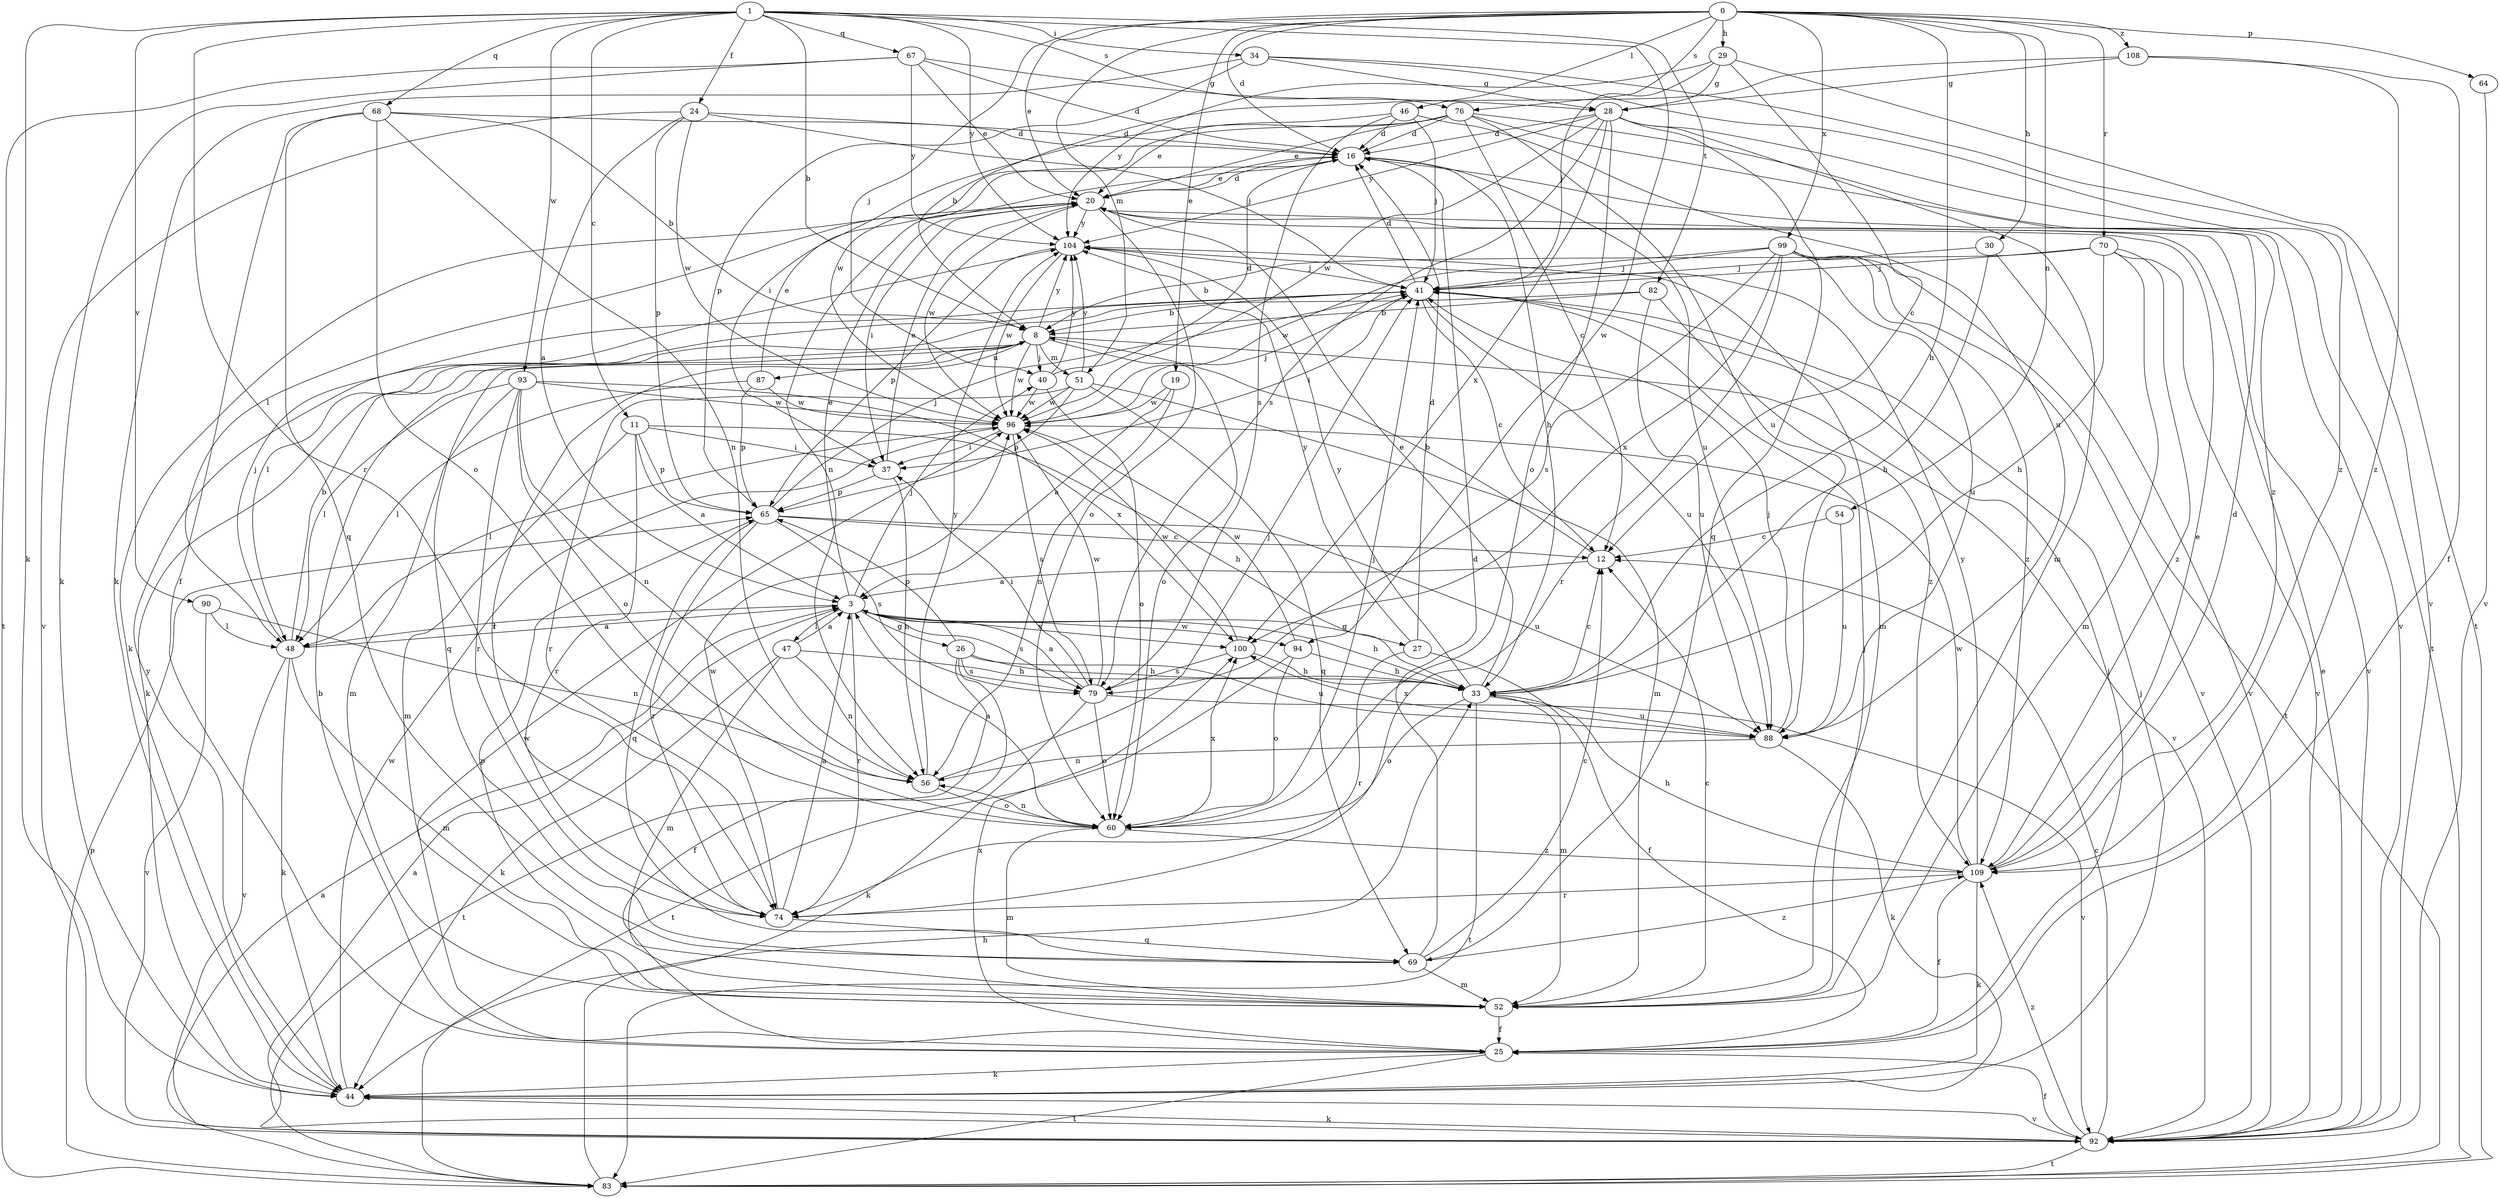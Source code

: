 strict digraph  {
0;
1;
3;
8;
11;
12;
16;
19;
20;
24;
25;
26;
27;
28;
29;
30;
33;
34;
37;
40;
41;
44;
46;
47;
48;
51;
52;
54;
56;
60;
64;
65;
67;
68;
69;
70;
74;
76;
79;
82;
83;
87;
88;
90;
92;
93;
94;
96;
99;
100;
104;
108;
109;
0 -> 16  [label=d];
0 -> 19  [label=e];
0 -> 20  [label=e];
0 -> 29  [label=h];
0 -> 30  [label=h];
0 -> 33  [label=h];
0 -> 40  [label=j];
0 -> 46  [label=l];
0 -> 51  [label=m];
0 -> 54  [label=n];
0 -> 64  [label=p];
0 -> 70  [label=r];
0 -> 76  [label=s];
0 -> 99  [label=x];
0 -> 108  [label=z];
1 -> 8  [label=b];
1 -> 11  [label=c];
1 -> 24  [label=f];
1 -> 34  [label=i];
1 -> 44  [label=k];
1 -> 67  [label=q];
1 -> 68  [label=q];
1 -> 74  [label=r];
1 -> 76  [label=s];
1 -> 82  [label=t];
1 -> 90  [label=v];
1 -> 93  [label=w];
1 -> 94  [label=w];
1 -> 104  [label=y];
3 -> 20  [label=e];
3 -> 26  [label=g];
3 -> 27  [label=g];
3 -> 33  [label=h];
3 -> 40  [label=j];
3 -> 47  [label=l];
3 -> 48  [label=l];
3 -> 74  [label=r];
3 -> 79  [label=s];
3 -> 94  [label=w];
3 -> 100  [label=x];
8 -> 40  [label=j];
8 -> 51  [label=m];
8 -> 60  [label=o];
8 -> 69  [label=q];
8 -> 74  [label=r];
8 -> 87  [label=u];
8 -> 92  [label=v];
8 -> 96  [label=w];
8 -> 104  [label=y];
11 -> 3  [label=a];
11 -> 33  [label=h];
11 -> 37  [label=i];
11 -> 52  [label=m];
11 -> 65  [label=p];
11 -> 74  [label=r];
12 -> 3  [label=a];
12 -> 8  [label=b];
16 -> 20  [label=e];
16 -> 33  [label=h];
16 -> 48  [label=l];
16 -> 56  [label=n];
16 -> 88  [label=u];
19 -> 3  [label=a];
19 -> 56  [label=n];
19 -> 96  [label=w];
20 -> 16  [label=d];
20 -> 37  [label=i];
20 -> 44  [label=k];
20 -> 60  [label=o];
20 -> 92  [label=v];
20 -> 96  [label=w];
20 -> 104  [label=y];
24 -> 3  [label=a];
24 -> 16  [label=d];
24 -> 41  [label=j];
24 -> 65  [label=p];
24 -> 92  [label=v];
24 -> 96  [label=w];
25 -> 8  [label=b];
25 -> 41  [label=j];
25 -> 44  [label=k];
25 -> 83  [label=t];
25 -> 96  [label=w];
25 -> 100  [label=x];
26 -> 25  [label=f];
26 -> 33  [label=h];
26 -> 65  [label=p];
26 -> 79  [label=s];
26 -> 83  [label=t];
26 -> 88  [label=u];
27 -> 16  [label=d];
27 -> 25  [label=f];
27 -> 74  [label=r];
27 -> 104  [label=y];
28 -> 16  [label=d];
28 -> 52  [label=m];
28 -> 60  [label=o];
28 -> 69  [label=q];
28 -> 79  [label=s];
28 -> 83  [label=t];
28 -> 96  [label=w];
28 -> 100  [label=x];
28 -> 104  [label=y];
29 -> 12  [label=c];
29 -> 28  [label=g];
29 -> 41  [label=j];
29 -> 83  [label=t];
29 -> 104  [label=y];
30 -> 33  [label=h];
30 -> 41  [label=j];
30 -> 92  [label=v];
33 -> 12  [label=c];
33 -> 20  [label=e];
33 -> 52  [label=m];
33 -> 60  [label=o];
33 -> 83  [label=t];
33 -> 88  [label=u];
33 -> 104  [label=y];
34 -> 28  [label=g];
34 -> 44  [label=k];
34 -> 65  [label=p];
34 -> 92  [label=v];
34 -> 109  [label=z];
37 -> 20  [label=e];
37 -> 56  [label=n];
37 -> 65  [label=p];
40 -> 16  [label=d];
40 -> 60  [label=o];
40 -> 96  [label=w];
40 -> 104  [label=y];
41 -> 8  [label=b];
41 -> 12  [label=c];
41 -> 16  [label=d];
41 -> 37  [label=i];
41 -> 48  [label=l];
41 -> 88  [label=u];
44 -> 41  [label=j];
44 -> 92  [label=v];
44 -> 96  [label=w];
44 -> 104  [label=y];
46 -> 16  [label=d];
46 -> 20  [label=e];
46 -> 41  [label=j];
46 -> 79  [label=s];
46 -> 88  [label=u];
47 -> 3  [label=a];
47 -> 33  [label=h];
47 -> 44  [label=k];
47 -> 52  [label=m];
47 -> 56  [label=n];
48 -> 3  [label=a];
48 -> 8  [label=b];
48 -> 41  [label=j];
48 -> 44  [label=k];
48 -> 52  [label=m];
48 -> 92  [label=v];
51 -> 52  [label=m];
51 -> 65  [label=p];
51 -> 69  [label=q];
51 -> 74  [label=r];
51 -> 96  [label=w];
51 -> 104  [label=y];
52 -> 12  [label=c];
52 -> 25  [label=f];
52 -> 41  [label=j];
52 -> 65  [label=p];
54 -> 12  [label=c];
54 -> 88  [label=u];
56 -> 41  [label=j];
56 -> 60  [label=o];
56 -> 104  [label=y];
60 -> 3  [label=a];
60 -> 41  [label=j];
60 -> 52  [label=m];
60 -> 56  [label=n];
60 -> 100  [label=x];
60 -> 109  [label=z];
64 -> 92  [label=v];
65 -> 12  [label=c];
65 -> 41  [label=j];
65 -> 69  [label=q];
65 -> 74  [label=r];
65 -> 79  [label=s];
65 -> 88  [label=u];
67 -> 16  [label=d];
67 -> 20  [label=e];
67 -> 28  [label=g];
67 -> 44  [label=k];
67 -> 83  [label=t];
67 -> 104  [label=y];
68 -> 8  [label=b];
68 -> 16  [label=d];
68 -> 25  [label=f];
68 -> 56  [label=n];
68 -> 60  [label=o];
68 -> 69  [label=q];
69 -> 12  [label=c];
69 -> 16  [label=d];
69 -> 52  [label=m];
69 -> 109  [label=z];
70 -> 8  [label=b];
70 -> 33  [label=h];
70 -> 41  [label=j];
70 -> 52  [label=m];
70 -> 92  [label=v];
70 -> 109  [label=z];
74 -> 3  [label=a];
74 -> 69  [label=q];
74 -> 96  [label=w];
76 -> 12  [label=c];
76 -> 16  [label=d];
76 -> 20  [label=e];
76 -> 37  [label=i];
76 -> 88  [label=u];
76 -> 92  [label=v];
76 -> 96  [label=w];
76 -> 109  [label=z];
79 -> 3  [label=a];
79 -> 37  [label=i];
79 -> 44  [label=k];
79 -> 60  [label=o];
79 -> 92  [label=v];
79 -> 96  [label=w];
82 -> 8  [label=b];
82 -> 44  [label=k];
82 -> 88  [label=u];
82 -> 109  [label=z];
83 -> 3  [label=a];
83 -> 33  [label=h];
83 -> 65  [label=p];
87 -> 20  [label=e];
87 -> 48  [label=l];
87 -> 65  [label=p];
87 -> 96  [label=w];
88 -> 41  [label=j];
88 -> 44  [label=k];
88 -> 56  [label=n];
88 -> 100  [label=x];
90 -> 48  [label=l];
90 -> 56  [label=n];
90 -> 92  [label=v];
92 -> 3  [label=a];
92 -> 12  [label=c];
92 -> 20  [label=e];
92 -> 25  [label=f];
92 -> 44  [label=k];
92 -> 83  [label=t];
92 -> 109  [label=z];
93 -> 48  [label=l];
93 -> 52  [label=m];
93 -> 56  [label=n];
93 -> 60  [label=o];
93 -> 74  [label=r];
93 -> 96  [label=w];
93 -> 100  [label=x];
94 -> 33  [label=h];
94 -> 60  [label=o];
94 -> 83  [label=t];
94 -> 96  [label=w];
96 -> 37  [label=i];
96 -> 41  [label=j];
96 -> 48  [label=l];
96 -> 79  [label=s];
99 -> 41  [label=j];
99 -> 74  [label=r];
99 -> 79  [label=s];
99 -> 83  [label=t];
99 -> 88  [label=u];
99 -> 92  [label=v];
99 -> 96  [label=w];
99 -> 100  [label=x];
99 -> 109  [label=z];
100 -> 33  [label=h];
100 -> 79  [label=s];
100 -> 96  [label=w];
104 -> 41  [label=j];
104 -> 52  [label=m];
104 -> 65  [label=p];
104 -> 96  [label=w];
108 -> 8  [label=b];
108 -> 25  [label=f];
108 -> 28  [label=g];
108 -> 109  [label=z];
109 -> 16  [label=d];
109 -> 20  [label=e];
109 -> 25  [label=f];
109 -> 33  [label=h];
109 -> 44  [label=k];
109 -> 74  [label=r];
109 -> 96  [label=w];
109 -> 104  [label=y];
}
